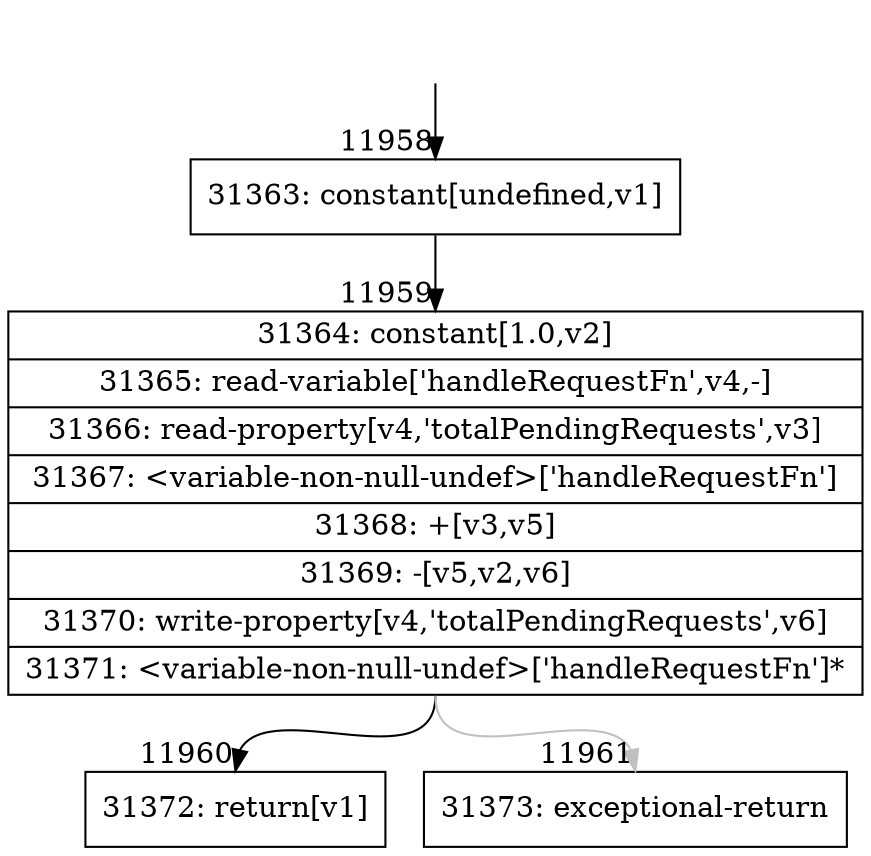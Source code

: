 digraph {
rankdir="TD"
BB_entry929[shape=none,label=""];
BB_entry929 -> BB11958 [tailport=s, headport=n, headlabel="    11958"]
BB11958 [shape=record label="{31363: constant[undefined,v1]}" ] 
BB11958 -> BB11959 [tailport=s, headport=n, headlabel="      11959"]
BB11959 [shape=record label="{31364: constant[1.0,v2]|31365: read-variable['handleRequestFn',v4,-]|31366: read-property[v4,'totalPendingRequests',v3]|31367: \<variable-non-null-undef\>['handleRequestFn']|31368: +[v3,v5]|31369: -[v5,v2,v6]|31370: write-property[v4,'totalPendingRequests',v6]|31371: \<variable-non-null-undef\>['handleRequestFn']*}" ] 
BB11959 -> BB11960 [tailport=s, headport=n, headlabel="      11960"]
BB11959 -> BB11961 [tailport=s, headport=n, color=gray, headlabel="      11961"]
BB11960 [shape=record label="{31372: return[v1]}" ] 
BB11961 [shape=record label="{31373: exceptional-return}" ] 
//#$~ 17523
}
